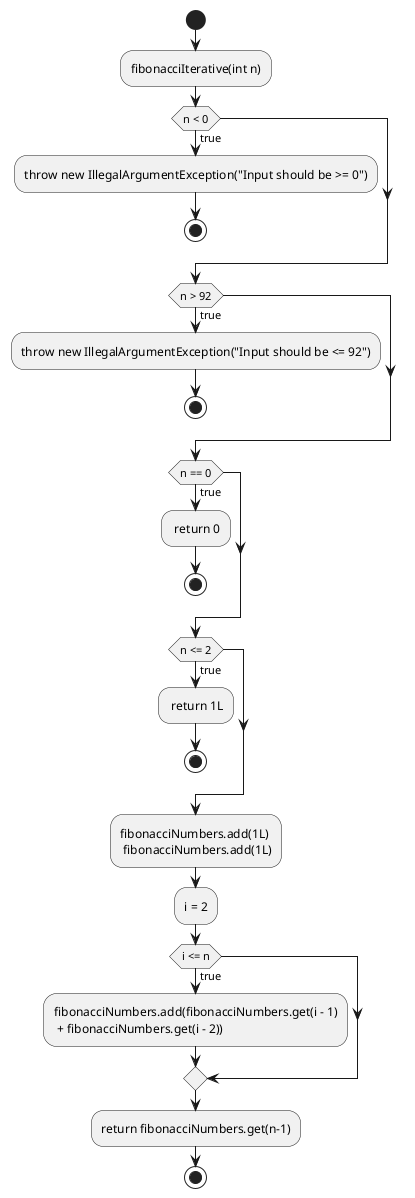 @startuml
'https://plantuml.com/activity-diagram-beta

start
:fibonacciIterative(int n);
if (n < 0) then (true)
:throw new IllegalArgumentException("Input should be >= 0");
stop
endif

if (n > 92) then (true)
:throw new IllegalArgumentException("Input should be <= 92");
stop
endif
if (n == 0) then (true)
: return 0;
stop
endif
if (n <= 2) then (true)
: return 1L;
stop
endif

:fibonacciNumbers.add(1L)
 fibonacciNumbers.add(1L);
:i = 2;
if (i <= n) then (true)
:fibonacciNumbers.add(fibonacciNumbers.get(i - 1)
 + fibonacciNumbers.get(i - 2));
 endif
 :return fibonacciNumbers.get(n-1);
 stop




@enduml

